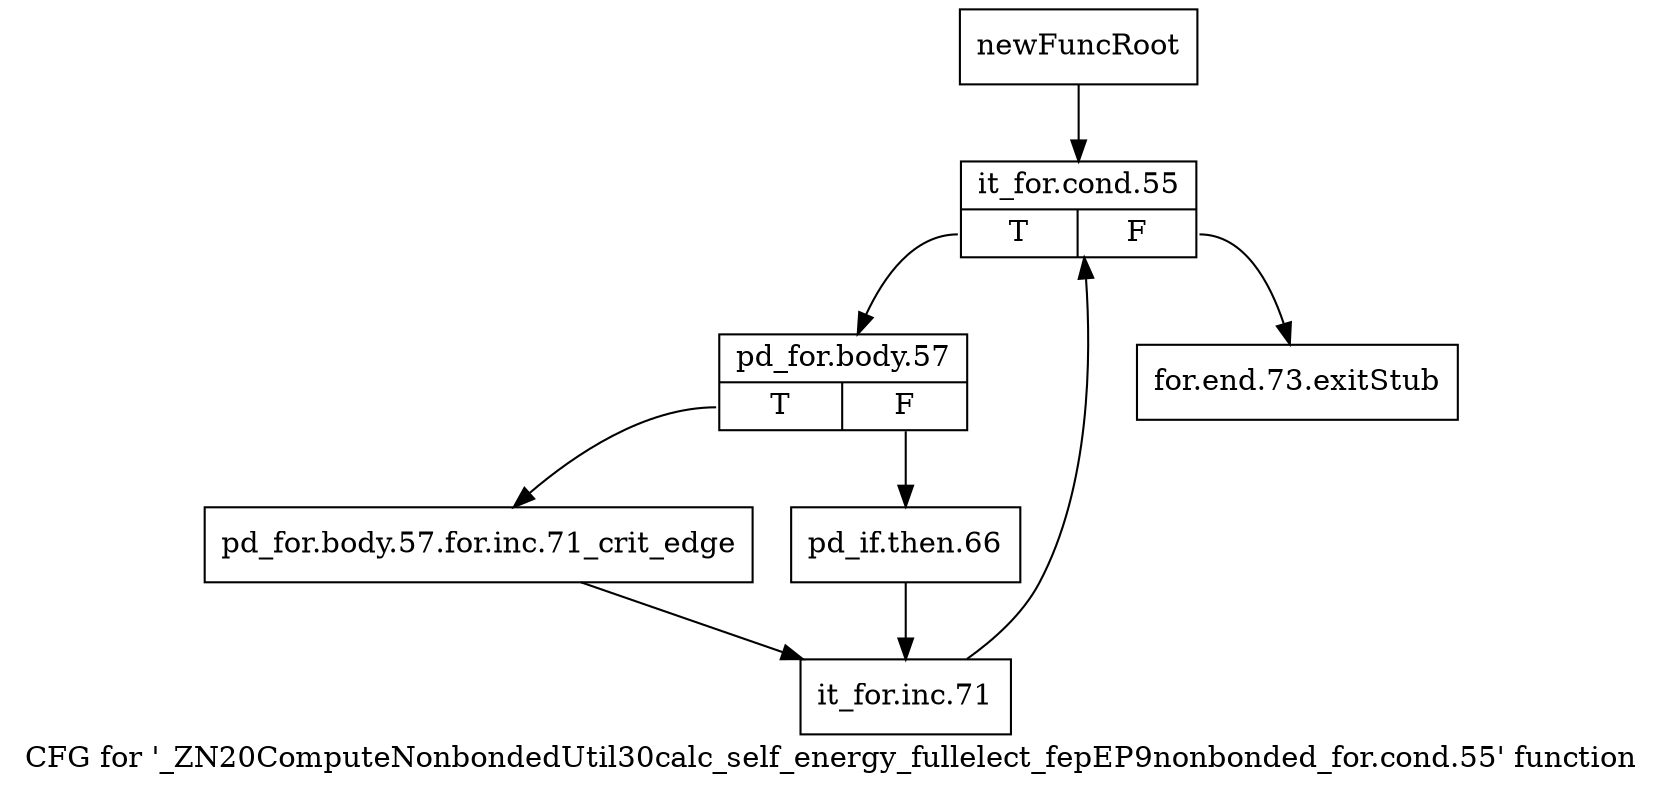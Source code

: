 digraph "CFG for '_ZN20ComputeNonbondedUtil30calc_self_energy_fullelect_fepEP9nonbonded_for.cond.55' function" {
	label="CFG for '_ZN20ComputeNonbondedUtil30calc_self_energy_fullelect_fepEP9nonbonded_for.cond.55' function";

	Node0x1d7a760 [shape=record,label="{newFuncRoot}"];
	Node0x1d7a760 -> Node0x1d7a800;
	Node0x1d7a7b0 [shape=record,label="{for.end.73.exitStub}"];
	Node0x1d7a800 [shape=record,label="{it_for.cond.55|{<s0>T|<s1>F}}"];
	Node0x1d7a800:s0 -> Node0x1d7a850;
	Node0x1d7a800:s1 -> Node0x1d7a7b0;
	Node0x1d7a850 [shape=record,label="{pd_for.body.57|{<s0>T|<s1>F}}"];
	Node0x1d7a850:s0 -> Node0x1d7a8f0;
	Node0x1d7a850:s1 -> Node0x1d7a8a0;
	Node0x1d7a8a0 [shape=record,label="{pd_if.then.66}"];
	Node0x1d7a8a0 -> Node0x18e3d00;
	Node0x1d7a8f0 [shape=record,label="{pd_for.body.57.for.inc.71_crit_edge}"];
	Node0x1d7a8f0 -> Node0x18e3d00;
	Node0x18e3d00 [shape=record,label="{it_for.inc.71}"];
	Node0x18e3d00 -> Node0x1d7a800;
}
